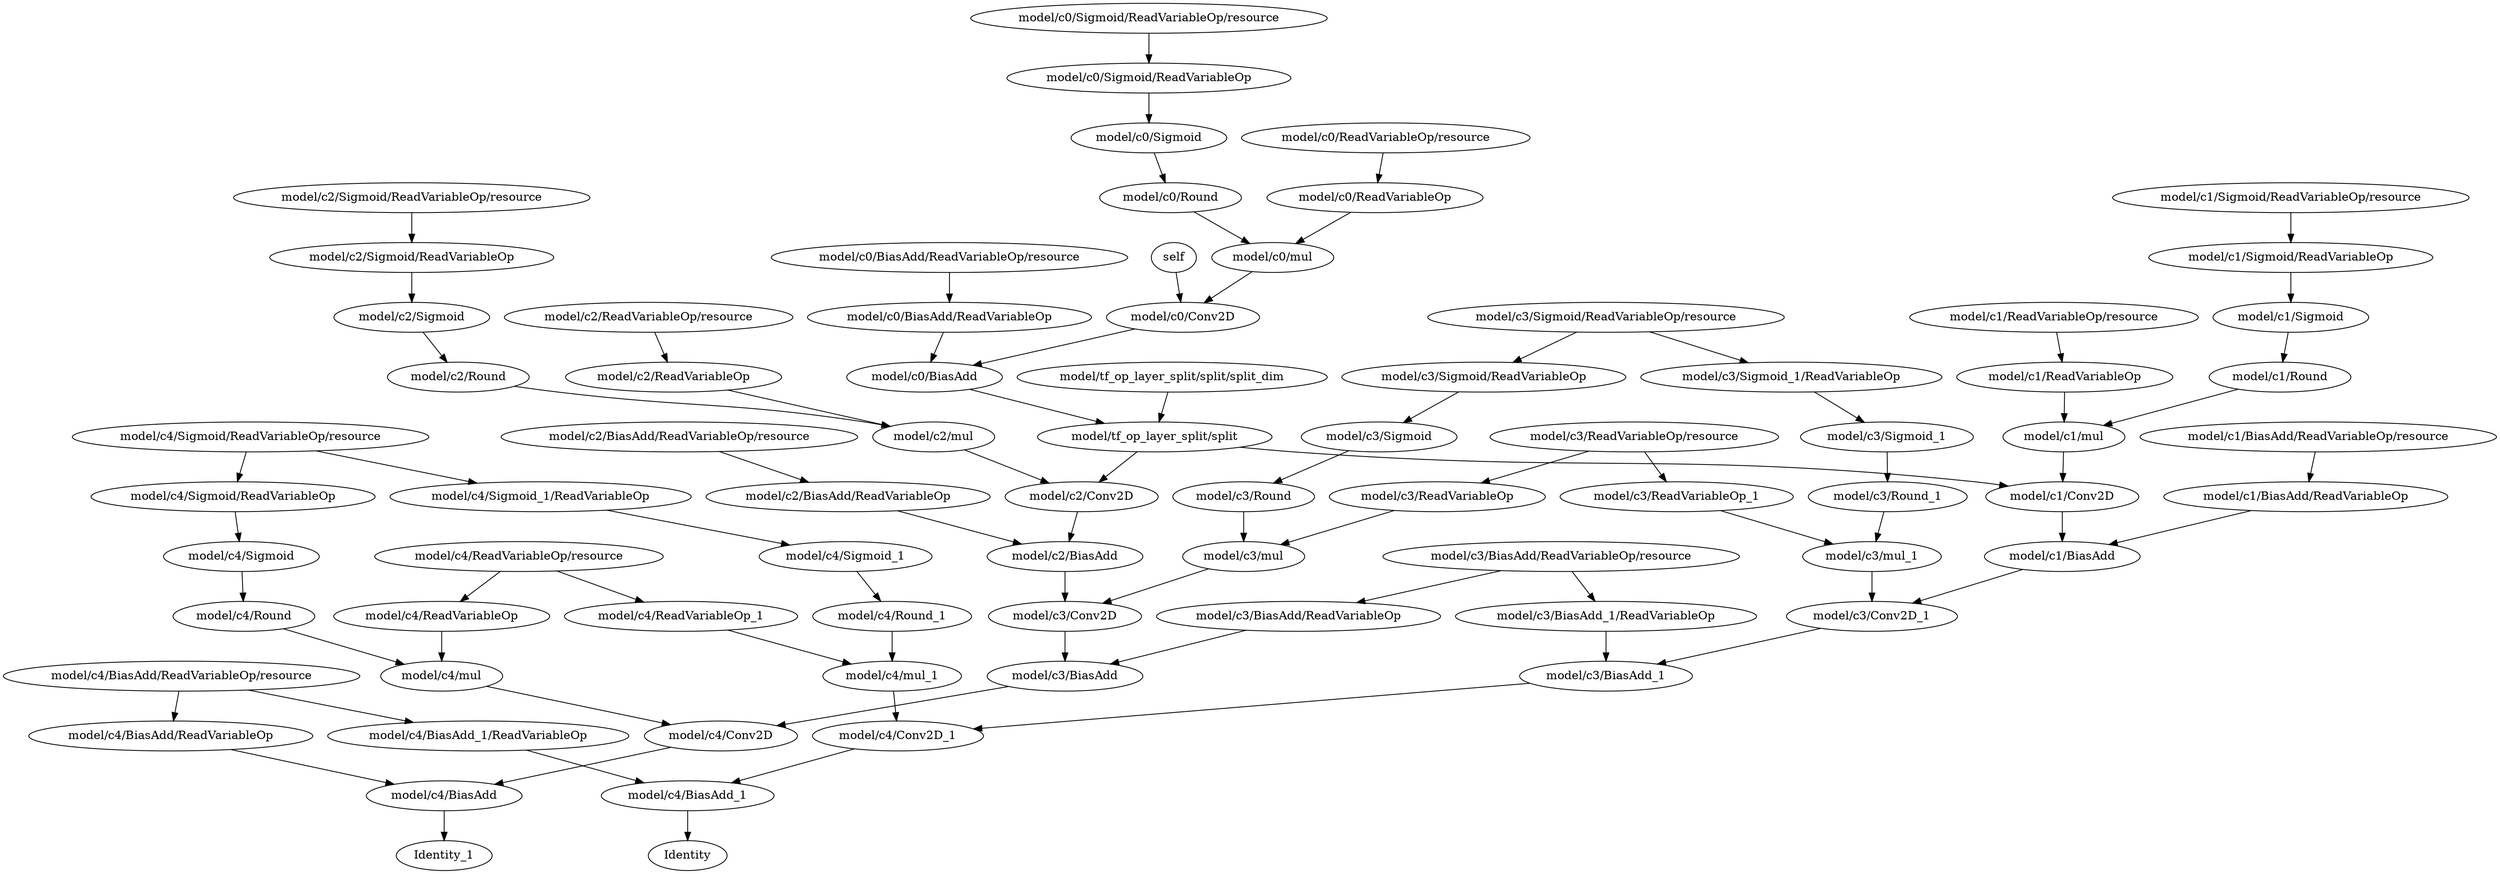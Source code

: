 strict digraph  {
self [op=Placeholder];
"model/c0/Sigmoid/ReadVariableOp/resource" [op=Placeholder];
"model/c0/Sigmoid/ReadVariableOp" [op=ReadVariableOp];
"model/c0/Sigmoid" [op=Sigmoid];
"model/c0/Round" [op=Round];
"model/c0/ReadVariableOp/resource" [op=Placeholder];
"model/c0/ReadVariableOp" [op=ReadVariableOp];
"model/c0/mul" [op=Mul];
"model/c0/Conv2D" [op=Conv2D];
"model/c0/BiasAdd/ReadVariableOp/resource" [op=Placeholder];
"model/c0/BiasAdd/ReadVariableOp" [op=ReadVariableOp];
"model/c0/BiasAdd" [op=BiasAdd];
"model/tf_op_layer_split/split/split_dim" [op=Const];
"model/tf_op_layer_split/split" [op=Split];
"model/c2/Sigmoid/ReadVariableOp/resource" [op=Placeholder];
"model/c2/Sigmoid/ReadVariableOp" [op=ReadVariableOp];
"model/c2/Sigmoid" [op=Sigmoid];
"model/c2/Round" [op=Round];
"model/c2/ReadVariableOp/resource" [op=Placeholder];
"model/c2/ReadVariableOp" [op=ReadVariableOp];
"model/c2/mul" [op=Mul];
"model/c2/Conv2D" [op=Conv2D];
"model/c2/BiasAdd/ReadVariableOp/resource" [op=Placeholder];
"model/c2/BiasAdd/ReadVariableOp" [op=ReadVariableOp];
"model/c2/BiasAdd" [op=BiasAdd];
"model/c1/Sigmoid/ReadVariableOp/resource" [op=Placeholder];
"model/c1/Sigmoid/ReadVariableOp" [op=ReadVariableOp];
"model/c1/Sigmoid" [op=Sigmoid];
"model/c1/Round" [op=Round];
"model/c1/ReadVariableOp/resource" [op=Placeholder];
"model/c1/ReadVariableOp" [op=ReadVariableOp];
"model/c1/mul" [op=Mul];
"model/c1/Conv2D" [op=Conv2D];
"model/c1/BiasAdd/ReadVariableOp/resource" [op=Placeholder];
"model/c1/BiasAdd/ReadVariableOp" [op=ReadVariableOp];
"model/c1/BiasAdd" [op=BiasAdd];
"model/c3/Sigmoid/ReadVariableOp/resource" [op=Placeholder];
"model/c3/Sigmoid/ReadVariableOp" [op=ReadVariableOp];
"model/c3/Sigmoid" [op=Sigmoid];
"model/c3/Round" [op=Round];
"model/c3/ReadVariableOp/resource" [op=Placeholder];
"model/c3/ReadVariableOp" [op=ReadVariableOp];
"model/c3/mul" [op=Mul];
"model/c3/Conv2D" [op=Conv2D];
"model/c3/BiasAdd/ReadVariableOp/resource" [op=Placeholder];
"model/c3/BiasAdd/ReadVariableOp" [op=ReadVariableOp];
"model/c3/BiasAdd" [op=BiasAdd];
"model/c3/Sigmoid_1/ReadVariableOp" [op=ReadVariableOp];
"model/c3/Sigmoid_1" [op=Sigmoid];
"model/c3/Round_1" [op=Round];
"model/c3/ReadVariableOp_1" [op=ReadVariableOp];
"model/c3/mul_1" [op=Mul];
"model/c3/Conv2D_1" [op=Conv2D];
"model/c3/BiasAdd_1/ReadVariableOp" [op=ReadVariableOp];
"model/c3/BiasAdd_1" [op=BiasAdd];
"model/c4/Sigmoid/ReadVariableOp/resource" [op=Placeholder];
"model/c4/Sigmoid/ReadVariableOp" [op=ReadVariableOp];
"model/c4/Sigmoid" [op=Sigmoid];
"model/c4/Round" [op=Round];
"model/c4/ReadVariableOp/resource" [op=Placeholder];
"model/c4/ReadVariableOp" [op=ReadVariableOp];
"model/c4/mul" [op=Mul];
"model/c4/Conv2D" [op=Conv2D];
"model/c4/BiasAdd/ReadVariableOp/resource" [op=Placeholder];
"model/c4/BiasAdd/ReadVariableOp" [op=ReadVariableOp];
"model/c4/BiasAdd" [op=BiasAdd];
"model/c4/Sigmoid_1/ReadVariableOp" [op=ReadVariableOp];
"model/c4/Sigmoid_1" [op=Sigmoid];
"model/c4/Round_1" [op=Round];
"model/c4/ReadVariableOp_1" [op=ReadVariableOp];
"model/c4/mul_1" [op=Mul];
"model/c4/Conv2D_1" [op=Conv2D];
"model/c4/BiasAdd_1/ReadVariableOp" [op=ReadVariableOp];
"model/c4/BiasAdd_1" [op=BiasAdd];
Identity [op=Identity];
Identity_1 [op=Identity];
self -> "model/c0/Conv2D";
"model/c0/Sigmoid/ReadVariableOp/resource" -> "model/c0/Sigmoid/ReadVariableOp";
"model/c0/Sigmoid/ReadVariableOp" -> "model/c0/Sigmoid";
"model/c0/Sigmoid" -> "model/c0/Round";
"model/c0/Round" -> "model/c0/mul";
"model/c0/ReadVariableOp/resource" -> "model/c0/ReadVariableOp";
"model/c0/ReadVariableOp" -> "model/c0/mul";
"model/c0/mul" -> "model/c0/Conv2D";
"model/c0/Conv2D" -> "model/c0/BiasAdd";
"model/c0/BiasAdd/ReadVariableOp/resource" -> "model/c0/BiasAdd/ReadVariableOp";
"model/c0/BiasAdd/ReadVariableOp" -> "model/c0/BiasAdd";
"model/c0/BiasAdd" -> "model/tf_op_layer_split/split";
"model/tf_op_layer_split/split/split_dim" -> "model/tf_op_layer_split/split";
"model/tf_op_layer_split/split" -> "model/c2/Conv2D";
"model/tf_op_layer_split/split" -> "model/c1/Conv2D";
"model/c2/Sigmoid/ReadVariableOp/resource" -> "model/c2/Sigmoid/ReadVariableOp";
"model/c2/Sigmoid/ReadVariableOp" -> "model/c2/Sigmoid";
"model/c2/Sigmoid" -> "model/c2/Round";
"model/c2/Round" -> "model/c2/mul";
"model/c2/ReadVariableOp/resource" -> "model/c2/ReadVariableOp";
"model/c2/ReadVariableOp" -> "model/c2/mul";
"model/c2/mul" -> "model/c2/Conv2D";
"model/c2/Conv2D" -> "model/c2/BiasAdd";
"model/c2/BiasAdd/ReadVariableOp/resource" -> "model/c2/BiasAdd/ReadVariableOp";
"model/c2/BiasAdd/ReadVariableOp" -> "model/c2/BiasAdd";
"model/c2/BiasAdd" -> "model/c3/Conv2D";
"model/c1/Sigmoid/ReadVariableOp/resource" -> "model/c1/Sigmoid/ReadVariableOp";
"model/c1/Sigmoid/ReadVariableOp" -> "model/c1/Sigmoid";
"model/c1/Sigmoid" -> "model/c1/Round";
"model/c1/Round" -> "model/c1/mul";
"model/c1/ReadVariableOp/resource" -> "model/c1/ReadVariableOp";
"model/c1/ReadVariableOp" -> "model/c1/mul";
"model/c1/mul" -> "model/c1/Conv2D";
"model/c1/Conv2D" -> "model/c1/BiasAdd";
"model/c1/BiasAdd/ReadVariableOp/resource" -> "model/c1/BiasAdd/ReadVariableOp";
"model/c1/BiasAdd/ReadVariableOp" -> "model/c1/BiasAdd";
"model/c1/BiasAdd" -> "model/c3/Conv2D_1";
"model/c3/Sigmoid/ReadVariableOp/resource" -> "model/c3/Sigmoid/ReadVariableOp";
"model/c3/Sigmoid/ReadVariableOp/resource" -> "model/c3/Sigmoid_1/ReadVariableOp";
"model/c3/Sigmoid/ReadVariableOp" -> "model/c3/Sigmoid";
"model/c3/Sigmoid" -> "model/c3/Round";
"model/c3/Round" -> "model/c3/mul";
"model/c3/ReadVariableOp/resource" -> "model/c3/ReadVariableOp";
"model/c3/ReadVariableOp/resource" -> "model/c3/ReadVariableOp_1";
"model/c3/ReadVariableOp" -> "model/c3/mul";
"model/c3/mul" -> "model/c3/Conv2D";
"model/c3/Conv2D" -> "model/c3/BiasAdd";
"model/c3/BiasAdd/ReadVariableOp/resource" -> "model/c3/BiasAdd/ReadVariableOp";
"model/c3/BiasAdd/ReadVariableOp/resource" -> "model/c3/BiasAdd_1/ReadVariableOp";
"model/c3/BiasAdd/ReadVariableOp" -> "model/c3/BiasAdd";
"model/c3/BiasAdd" -> "model/c4/Conv2D";
"model/c3/Sigmoid_1/ReadVariableOp" -> "model/c3/Sigmoid_1";
"model/c3/Sigmoid_1" -> "model/c3/Round_1";
"model/c3/Round_1" -> "model/c3/mul_1";
"model/c3/ReadVariableOp_1" -> "model/c3/mul_1";
"model/c3/mul_1" -> "model/c3/Conv2D_1";
"model/c3/Conv2D_1" -> "model/c3/BiasAdd_1";
"model/c3/BiasAdd_1/ReadVariableOp" -> "model/c3/BiasAdd_1";
"model/c3/BiasAdd_1" -> "model/c4/Conv2D_1";
"model/c4/Sigmoid/ReadVariableOp/resource" -> "model/c4/Sigmoid/ReadVariableOp";
"model/c4/Sigmoid/ReadVariableOp/resource" -> "model/c4/Sigmoid_1/ReadVariableOp";
"model/c4/Sigmoid/ReadVariableOp" -> "model/c4/Sigmoid";
"model/c4/Sigmoid" -> "model/c4/Round";
"model/c4/Round" -> "model/c4/mul";
"model/c4/ReadVariableOp/resource" -> "model/c4/ReadVariableOp";
"model/c4/ReadVariableOp/resource" -> "model/c4/ReadVariableOp_1";
"model/c4/ReadVariableOp" -> "model/c4/mul";
"model/c4/mul" -> "model/c4/Conv2D";
"model/c4/Conv2D" -> "model/c4/BiasAdd";
"model/c4/BiasAdd/ReadVariableOp/resource" -> "model/c4/BiasAdd/ReadVariableOp";
"model/c4/BiasAdd/ReadVariableOp/resource" -> "model/c4/BiasAdd_1/ReadVariableOp";
"model/c4/BiasAdd/ReadVariableOp" -> "model/c4/BiasAdd";
"model/c4/BiasAdd" -> Identity_1;
"model/c4/Sigmoid_1/ReadVariableOp" -> "model/c4/Sigmoid_1";
"model/c4/Sigmoid_1" -> "model/c4/Round_1";
"model/c4/Round_1" -> "model/c4/mul_1";
"model/c4/ReadVariableOp_1" -> "model/c4/mul_1";
"model/c4/mul_1" -> "model/c4/Conv2D_1";
"model/c4/Conv2D_1" -> "model/c4/BiasAdd_1";
"model/c4/BiasAdd_1/ReadVariableOp" -> "model/c4/BiasAdd_1";
"model/c4/BiasAdd_1" -> Identity;
}

